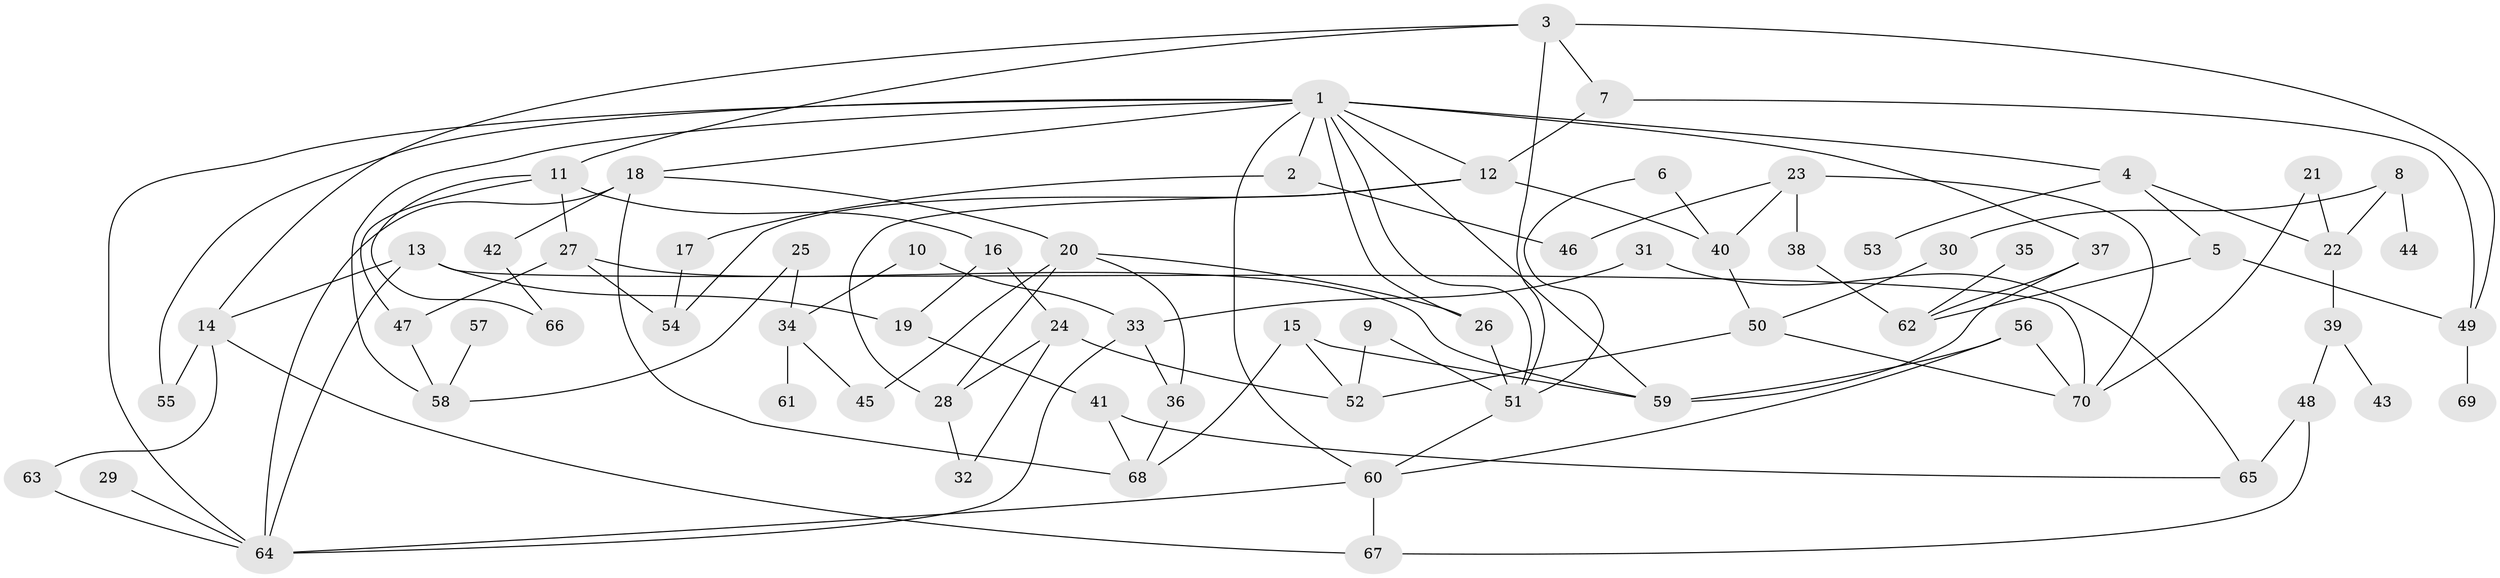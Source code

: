 // original degree distribution, {8: 0.014388489208633094, 6: 0.04316546762589928, 2: 0.33093525179856115, 7: 0.014388489208633094, 3: 0.22302158273381295, 1: 0.2302158273381295, 4: 0.09352517985611511, 5: 0.050359712230215826}
// Generated by graph-tools (version 1.1) at 2025/00/03/09/25 03:00:56]
// undirected, 70 vertices, 114 edges
graph export_dot {
graph [start="1"]
  node [color=gray90,style=filled];
  1;
  2;
  3;
  4;
  5;
  6;
  7;
  8;
  9;
  10;
  11;
  12;
  13;
  14;
  15;
  16;
  17;
  18;
  19;
  20;
  21;
  22;
  23;
  24;
  25;
  26;
  27;
  28;
  29;
  30;
  31;
  32;
  33;
  34;
  35;
  36;
  37;
  38;
  39;
  40;
  41;
  42;
  43;
  44;
  45;
  46;
  47;
  48;
  49;
  50;
  51;
  52;
  53;
  54;
  55;
  56;
  57;
  58;
  59;
  60;
  61;
  62;
  63;
  64;
  65;
  66;
  67;
  68;
  69;
  70;
  1 -- 2 [weight=1.0];
  1 -- 4 [weight=1.0];
  1 -- 12 [weight=1.0];
  1 -- 18 [weight=1.0];
  1 -- 26 [weight=1.0];
  1 -- 37 [weight=1.0];
  1 -- 51 [weight=1.0];
  1 -- 55 [weight=1.0];
  1 -- 58 [weight=1.0];
  1 -- 59 [weight=1.0];
  1 -- 60 [weight=1.0];
  1 -- 64 [weight=1.0];
  2 -- 17 [weight=1.0];
  2 -- 46 [weight=1.0];
  3 -- 7 [weight=1.0];
  3 -- 11 [weight=1.0];
  3 -- 14 [weight=1.0];
  3 -- 49 [weight=1.0];
  3 -- 51 [weight=1.0];
  4 -- 5 [weight=1.0];
  4 -- 22 [weight=1.0];
  4 -- 53 [weight=1.0];
  5 -- 49 [weight=1.0];
  5 -- 62 [weight=1.0];
  6 -- 40 [weight=1.0];
  6 -- 51 [weight=1.0];
  7 -- 12 [weight=1.0];
  7 -- 49 [weight=1.0];
  8 -- 22 [weight=1.0];
  8 -- 30 [weight=1.0];
  8 -- 44 [weight=2.0];
  9 -- 51 [weight=1.0];
  9 -- 52 [weight=1.0];
  10 -- 33 [weight=1.0];
  10 -- 34 [weight=1.0];
  11 -- 16 [weight=1.0];
  11 -- 27 [weight=1.0];
  11 -- 47 [weight=1.0];
  11 -- 66 [weight=1.0];
  12 -- 28 [weight=1.0];
  12 -- 40 [weight=1.0];
  12 -- 54 [weight=1.0];
  13 -- 14 [weight=1.0];
  13 -- 19 [weight=1.0];
  13 -- 64 [weight=1.0];
  13 -- 70 [weight=1.0];
  14 -- 55 [weight=1.0];
  14 -- 63 [weight=1.0];
  14 -- 67 [weight=1.0];
  15 -- 52 [weight=1.0];
  15 -- 59 [weight=1.0];
  15 -- 68 [weight=1.0];
  16 -- 19 [weight=1.0];
  16 -- 24 [weight=1.0];
  17 -- 54 [weight=1.0];
  18 -- 20 [weight=1.0];
  18 -- 42 [weight=1.0];
  18 -- 64 [weight=1.0];
  18 -- 68 [weight=1.0];
  19 -- 41 [weight=1.0];
  20 -- 26 [weight=1.0];
  20 -- 28 [weight=1.0];
  20 -- 36 [weight=1.0];
  20 -- 45 [weight=1.0];
  21 -- 22 [weight=1.0];
  21 -- 70 [weight=1.0];
  22 -- 39 [weight=2.0];
  23 -- 38 [weight=1.0];
  23 -- 40 [weight=1.0];
  23 -- 46 [weight=1.0];
  23 -- 70 [weight=1.0];
  24 -- 28 [weight=1.0];
  24 -- 32 [weight=1.0];
  24 -- 52 [weight=1.0];
  25 -- 34 [weight=1.0];
  25 -- 58 [weight=1.0];
  26 -- 51 [weight=1.0];
  27 -- 47 [weight=1.0];
  27 -- 54 [weight=1.0];
  27 -- 59 [weight=1.0];
  28 -- 32 [weight=1.0];
  29 -- 64 [weight=1.0];
  30 -- 50 [weight=1.0];
  31 -- 33 [weight=1.0];
  31 -- 65 [weight=1.0];
  33 -- 36 [weight=1.0];
  33 -- 64 [weight=1.0];
  34 -- 45 [weight=1.0];
  34 -- 61 [weight=1.0];
  35 -- 62 [weight=1.0];
  36 -- 68 [weight=1.0];
  37 -- 59 [weight=1.0];
  37 -- 62 [weight=1.0];
  38 -- 62 [weight=1.0];
  39 -- 43 [weight=1.0];
  39 -- 48 [weight=1.0];
  40 -- 50 [weight=1.0];
  41 -- 65 [weight=1.0];
  41 -- 68 [weight=1.0];
  42 -- 66 [weight=1.0];
  47 -- 58 [weight=1.0];
  48 -- 65 [weight=1.0];
  48 -- 67 [weight=1.0];
  49 -- 69 [weight=1.0];
  50 -- 52 [weight=1.0];
  50 -- 70 [weight=1.0];
  51 -- 60 [weight=1.0];
  56 -- 59 [weight=1.0];
  56 -- 60 [weight=1.0];
  56 -- 70 [weight=1.0];
  57 -- 58 [weight=1.0];
  60 -- 64 [weight=1.0];
  60 -- 67 [weight=1.0];
  63 -- 64 [weight=1.0];
}
